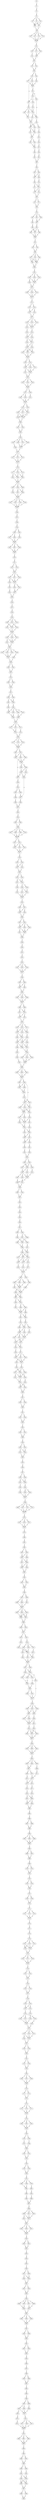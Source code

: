 strict digraph  {
	S0 -> S1 [ label = C ];
	S1 -> S2 [ label = G ];
	S2 -> S3 [ label = C ];
	S3 -> S4 [ label = T ];
	S3 -> S5 [ label = A ];
	S3 -> S6 [ label = C ];
	S4 -> S7 [ label = G ];
	S4 -> S8 [ label = A ];
	S5 -> S8 [ label = A ];
	S6 -> S7 [ label = G ];
	S6 -> S8 [ label = A ];
	S7 -> S9 [ label = T ];
	S8 -> S9 [ label = T ];
	S9 -> S10 [ label = G ];
	S9 -> S11 [ label = T ];
	S9 -> S12 [ label = A ];
	S9 -> S13 [ label = C ];
	S10 -> S14 [ label = G ];
	S11 -> S14 [ label = G ];
	S12 -> S14 [ label = G ];
	S13 -> S14 [ label = G ];
	S14 -> S15 [ label = A ];
	S15 -> S16 [ label = A ];
	S15 -> S17 [ label = T ];
	S15 -> S18 [ label = G ];
	S16 -> S19 [ label = T ];
	S17 -> S20 [ label = C ];
	S18 -> S20 [ label = C ];
	S19 -> S21 [ label = T ];
	S20 -> S21 [ label = T ];
	S21 -> S22 [ label = G ];
	S21 -> S23 [ label = T ];
	S22 -> S24 [ label = G ];
	S23 -> S24 [ label = G ];
	S24 -> S25 [ label = G ];
	S24 -> S26 [ label = C ];
	S25 -> S27 [ label = G ];
	S25 -> S28 [ label = C ];
	S26 -> S29 [ label = A ];
	S27 -> S30 [ label = A ];
	S28 -> S31 [ label = A ];
	S28 -> S30 [ label = A ];
	S29 -> S30 [ label = A ];
	S30 -> S32 [ label = A ];
	S31 -> S33 [ label = A ];
	S32 -> S34 [ label = G ];
	S32 -> S35 [ label = A ];
	S33 -> S36 [ label = T ];
	S33 -> S37 [ label = C ];
	S33 -> S38 [ label = G ];
	S34 -> S31 [ label = A ];
	S34 -> S39 [ label = T ];
	S35 -> S40 [ label = A ];
	S36 -> S41 [ label = C ];
	S37 -> S41 [ label = C ];
	S38 -> S40 [ label = A ];
	S38 -> S42 [ label = G ];
	S39 -> S43 [ label = C ];
	S40 -> S44 [ label = C ];
	S41 -> S45 [ label = A ];
	S42 -> S45 [ label = A ];
	S43 -> S38 [ label = G ];
	S44 -> S46 [ label = C ];
	S44 -> S47 [ label = G ];
	S45 -> S48 [ label = A ];
	S45 -> S47 [ label = G ];
	S46 -> S49 [ label = T ];
	S47 -> S50 [ label = G ];
	S47 -> S51 [ label = A ];
	S48 -> S50 [ label = G ];
	S49 -> S52 [ label = T ];
	S50 -> S53 [ label = C ];
	S51 -> S53 [ label = C ];
	S52 -> S54 [ label = G ];
	S53 -> S55 [ label = T ];
	S53 -> S56 [ label = C ];
	S54 -> S57 [ label = G ];
	S55 -> S58 [ label = A ];
	S56 -> S58 [ label = A ];
	S57 -> S59 [ label = G ];
	S58 -> S60 [ label = A ];
	S59 -> S61 [ label = A ];
	S60 -> S62 [ label = G ];
	S61 -> S63 [ label = T ];
	S62 -> S63 [ label = T ];
	S63 -> S64 [ label = T ];
	S64 -> S65 [ label = T ];
	S64 -> S66 [ label = C ];
	S65 -> S67 [ label = T ];
	S66 -> S68 [ label = A ];
	S66 -> S67 [ label = T ];
	S67 -> S69 [ label = C ];
	S68 -> S70 [ label = A ];
	S69 -> S71 [ label = C ];
	S69 -> S72 [ label = G ];
	S70 -> S72 [ label = G ];
	S71 -> S73 [ label = C ];
	S72 -> S74 [ label = A ];
	S72 -> S73 [ label = C ];
	S73 -> S75 [ label = T ];
	S74 -> S75 [ label = T ];
	S75 -> S76 [ label = G ];
	S75 -> S77 [ label = T ];
	S76 -> S78 [ label = G ];
	S77 -> S78 [ label = G ];
	S78 -> S79 [ label = T ];
	S79 -> S80 [ label = T ];
	S79 -> S81 [ label = C ];
	S79 -> S82 [ label = G ];
	S80 -> S83 [ label = G ];
	S81 -> S84 [ label = A ];
	S82 -> S83 [ label = G ];
	S83 -> S85 [ label = G ];
	S84 -> S86 [ label = A ];
	S85 -> S87 [ label = C ];
	S85 -> S88 [ label = G ];
	S85 -> S89 [ label = A ];
	S86 -> S87 [ label = C ];
	S87 -> S90 [ label = A ];
	S88 -> S90 [ label = A ];
	S89 -> S90 [ label = A ];
	S90 -> S91 [ label = T ];
	S91 -> S92 [ label = T ];
	S91 -> S93 [ label = C ];
	S92 -> S94 [ label = G ];
	S93 -> S94 [ label = G ];
	S94 -> S95 [ label = G ];
	S94 -> S96 [ label = A ];
	S94 -> S97 [ label = C ];
	S95 -> S98 [ label = T ];
	S95 -> S99 [ label = C ];
	S96 -> S98 [ label = T ];
	S97 -> S98 [ label = T ];
	S97 -> S99 [ label = C ];
	S98 -> S100 [ label = G ];
	S99 -> S100 [ label = G ];
	S100 -> S101 [ label = G ];
	S101 -> S102 [ label = A ];
	S101 -> S103 [ label = C ];
	S101 -> S104 [ label = T ];
	S102 -> S105 [ label = C ];
	S103 -> S106 [ label = A ];
	S103 -> S105 [ label = C ];
	S104 -> S105 [ label = C ];
	S105 -> S107 [ label = A ];
	S106 -> S107 [ label = A ];
	S107 -> S108 [ label = A ];
	S107 -> S109 [ label = C ];
	S107 -> S110 [ label = G ];
	S108 -> S111 [ label = G ];
	S109 -> S111 [ label = G ];
	S110 -> S111 [ label = G ];
	S111 -> S112 [ label = A ];
	S112 -> S113 [ label = T ];
	S112 -> S114 [ label = C ];
	S113 -> S115 [ label = C ];
	S114 -> S116 [ label = A ];
	S114 -> S115 [ label = C ];
	S115 -> S117 [ label = T ];
	S116 -> S117 [ label = T ];
	S117 -> S118 [ label = C ];
	S117 -> S119 [ label = G ];
	S117 -> S120 [ label = T ];
	S118 -> S121 [ label = A ];
	S118 -> S122 [ label = T ];
	S119 -> S121 [ label = A ];
	S120 -> S121 [ label = A ];
	S121 -> S123 [ label = A ];
	S122 -> S124 [ label = T ];
	S123 -> S125 [ label = T ];
	S123 -> S126 [ label = C ];
	S124 -> S125 [ label = T ];
	S125 -> S127 [ label = G ];
	S125 -> S128 [ label = A ];
	S126 -> S127 [ label = G ];
	S127 -> S129 [ label = A ];
	S127 -> S130 [ label = C ];
	S128 -> S129 [ label = A ];
	S129 -> S131 [ label = A ];
	S129 -> S132 [ label = T ];
	S129 -> S133 [ label = C ];
	S130 -> S131 [ label = A ];
	S130 -> S132 [ label = T ];
	S131 -> S134 [ label = G ];
	S132 -> S134 [ label = G ];
	S133 -> S134 [ label = G ];
	S134 -> S135 [ label = G ];
	S134 -> S136 [ label = A ];
	S135 -> S137 [ label = A ];
	S135 -> S138 [ label = C ];
	S135 -> S139 [ label = G ];
	S136 -> S139 [ label = G ];
	S137 -> S140 [ label = A ];
	S138 -> S140 [ label = A ];
	S139 -> S141 [ label = C ];
	S139 -> S140 [ label = A ];
	S140 -> S142 [ label = A ];
	S141 -> S142 [ label = A ];
	S142 -> S143 [ label = C ];
	S142 -> S144 [ label = A ];
	S142 -> S145 [ label = T ];
	S143 -> S146 [ label = C ];
	S144 -> S146 [ label = C ];
	S145 -> S146 [ label = C ];
	S146 -> S147 [ label = G ];
	S146 -> S148 [ label = C ];
	S147 -> S149 [ label = C ];
	S147 -> S150 [ label = A ];
	S148 -> S151 [ label = G ];
	S149 -> S152 [ label = A ];
	S150 -> S152 [ label = A ];
	S151 -> S152 [ label = A ];
	S152 -> S153 [ label = C ];
	S152 -> S154 [ label = A ];
	S153 -> S155 [ label = A ];
	S153 -> S156 [ label = G ];
	S153 -> S157 [ label = T ];
	S154 -> S155 [ label = A ];
	S155 -> S158 [ label = C ];
	S155 -> S159 [ label = T ];
	S156 -> S159 [ label = T ];
	S156 -> S158 [ label = C ];
	S157 -> S158 [ label = C ];
	S158 -> S160 [ label = T ];
	S159 -> S160 [ label = T ];
	S160 -> S161 [ label = A ];
	S160 -> S162 [ label = C ];
	S161 -> S163 [ label = A ];
	S162 -> S163 [ label = A ];
	S163 -> S164 [ label = C ];
	S164 -> S165 [ label = A ];
	S164 -> S166 [ label = G ];
	S164 -> S167 [ label = T ];
	S164 -> S168 [ label = C ];
	S165 -> S169 [ label = T ];
	S166 -> S170 [ label = C ];
	S167 -> S170 [ label = C ];
	S168 -> S170 [ label = C ];
	S169 -> S171 [ label = T ];
	S170 -> S171 [ label = T ];
	S171 -> S172 [ label = G ];
	S171 -> S173 [ label = T ];
	S171 -> S174 [ label = A ];
	S172 -> S175 [ label = G ];
	S173 -> S175 [ label = G ];
	S174 -> S175 [ label = G ];
	S175 -> S176 [ label = C ];
	S176 -> S177 [ label = C ];
	S176 -> S178 [ label = T ];
	S176 -> S179 [ label = G ];
	S177 -> S180 [ label = T ];
	S177 -> S181 [ label = G ];
	S178 -> S180 [ label = T ];
	S178 -> S182 [ label = C ];
	S179 -> S182 [ label = C ];
	S180 -> S183 [ label = T ];
	S181 -> S183 [ label = T ];
	S182 -> S183 [ label = T ];
	S183 -> S184 [ label = G ];
	S183 -> S185 [ label = C ];
	S183 -> S186 [ label = A ];
	S184 -> S187 [ label = A ];
	S184 -> S188 [ label = C ];
	S185 -> S189 [ label = G ];
	S186 -> S188 [ label = C ];
	S187 -> S190 [ label = T ];
	S188 -> S190 [ label = T ];
	S189 -> S190 [ label = T ];
	S190 -> S191 [ label = T ];
	S190 -> S192 [ label = A ];
	S190 -> S193 [ label = G ];
	S190 -> S194 [ label = C ];
	S191 -> S195 [ label = T ];
	S192 -> S195 [ label = T ];
	S193 -> S195 [ label = T ];
	S194 -> S195 [ label = T ];
	S195 -> S196 [ label = G ];
	S196 -> S197 [ label = G ];
	S197 -> S198 [ label = C ];
	S198 -> S199 [ label = A ];
	S199 -> S200 [ label = G ];
	S199 -> S201 [ label = A ];
	S200 -> S202 [ label = T ];
	S200 -> S203 [ label = C ];
	S201 -> S204 [ label = G ];
	S202 -> S205 [ label = T ];
	S203 -> S205 [ label = T ];
	S204 -> S205 [ label = T ];
	S205 -> S206 [ label = A ];
	S205 -> S207 [ label = C ];
	S205 -> S208 [ label = G ];
	S206 -> S209 [ label = A ];
	S207 -> S209 [ label = A ];
	S208 -> S209 [ label = A ];
	S209 -> S210 [ label = T ];
	S210 -> S211 [ label = G ];
	S211 -> S212 [ label = A ];
	S211 -> S213 [ label = C ];
	S212 -> S214 [ label = G ];
	S213 -> S214 [ label = G ];
	S214 -> S215 [ label = A ];
	S214 -> S216 [ label = G ];
	S214 -> S217 [ label = C ];
	S215 -> S218 [ label = A ];
	S215 -> S219 [ label = G ];
	S216 -> S218 [ label = A ];
	S217 -> S218 [ label = A ];
	S218 -> S220 [ label = G ];
	S218 -> S221 [ label = A ];
	S219 -> S222 [ label = C ];
	S220 -> S223 [ label = G ];
	S221 -> S223 [ label = G ];
	S222 -> S224 [ label = A ];
	S223 -> S225 [ label = T ];
	S224 -> S225 [ label = T ];
	S225 -> S226 [ label = A ];
	S226 -> S227 [ label = C ];
	S227 -> S228 [ label = A ];
	S228 -> S229 [ label = C ];
	S229 -> S230 [ label = A ];
	S229 -> S231 [ label = G ];
	S229 -> S232 [ label = C ];
	S230 -> S233 [ label = C ];
	S231 -> S234 [ label = T ];
	S231 -> S235 [ label = A ];
	S232 -> S233 [ label = C ];
	S233 -> S236 [ label = T ];
	S234 -> S236 [ label = T ];
	S235 -> S236 [ label = T ];
	S236 -> S237 [ label = G ];
	S236 -> S238 [ label = T ];
	S236 -> S239 [ label = C ];
	S237 -> S240 [ label = A ];
	S238 -> S240 [ label = A ];
	S238 -> S241 [ label = C ];
	S239 -> S240 [ label = A ];
	S240 -> S242 [ label = A ];
	S241 -> S242 [ label = A ];
	S242 -> S243 [ label = T ];
	S242 -> S244 [ label = G ];
	S242 -> S245 [ label = C ];
	S242 -> S246 [ label = A ];
	S243 -> S247 [ label = A ];
	S244 -> S247 [ label = A ];
	S245 -> S247 [ label = A ];
	S246 -> S248 [ label = G ];
	S247 -> S249 [ label = T ];
	S248 -> S249 [ label = T ];
	S249 -> S250 [ label = T ];
	S249 -> S251 [ label = C ];
	S250 -> S252 [ label = C ];
	S251 -> S252 [ label = C ];
	S252 -> S253 [ label = T ];
	S253 -> S254 [ label = G ];
	S253 -> S255 [ label = C ];
	S254 -> S256 [ label = G ];
	S255 -> S256 [ label = G ];
	S256 -> S257 [ label = A ];
	S257 -> S258 [ label = A ];
	S257 -> S259 [ label = G ];
	S258 -> S260 [ label = G ];
	S259 -> S261 [ label = C ];
	S259 -> S260 [ label = G ];
	S260 -> S262 [ label = A ];
	S261 -> S263 [ label = G ];
	S262 -> S264 [ label = A ];
	S262 -> S265 [ label = T ];
	S262 -> S266 [ label = C ];
	S262 -> S267 [ label = G ];
	S263 -> S264 [ label = A ];
	S264 -> S268 [ label = A ];
	S265 -> S268 [ label = A ];
	S266 -> S269 [ label = C ];
	S267 -> S269 [ label = C ];
	S268 -> S270 [ label = T ];
	S269 -> S270 [ label = T ];
	S270 -> S271 [ label = T ];
	S270 -> S272 [ label = C ];
	S270 -> S273 [ label = G ];
	S271 -> S274 [ label = G ];
	S272 -> S275 [ label = A ];
	S273 -> S274 [ label = G ];
	S274 -> S276 [ label = G ];
	S275 -> S276 [ label = G ];
	S276 -> S277 [ label = A ];
	S276 -> S278 [ label = T ];
	S276 -> S279 [ label = C ];
	S277 -> S280 [ label = G ];
	S278 -> S280 [ label = G ];
	S279 -> S280 [ label = G ];
	S280 -> S281 [ label = G ];
	S280 -> S282 [ label = A ];
	S281 -> S283 [ label = T ];
	S282 -> S284 [ label = G ];
	S282 -> S283 [ label = T ];
	S282 -> S285 [ label = C ];
	S283 -> S286 [ label = G ];
	S284 -> S286 [ label = G ];
	S284 -> S287 [ label = G ];
	S285 -> S286 [ label = G ];
	S286 -> S288 [ label = G ];
	S286 -> S289 [ label = A ];
	S287 -> S290 [ label = G ];
	S288 -> S291 [ label = G ];
	S288 -> S292 [ label = C ];
	S289 -> S292 [ label = C ];
	S290 -> S293 [ label = A ];
	S291 -> S294 [ label = C ];
	S292 -> S287 [ label = G ];
	S292 -> S294 [ label = C ];
	S293 -> S295 [ label = A ];
	S293 -> S296 [ label = G ];
	S294 -> S297 [ label = A ];
	S295 -> S298 [ label = G ];
	S296 -> S297 [ label = A ];
	S297 -> S299 [ label = G ];
	S298 -> S300 [ label = C ];
	S299 -> S301 [ label = A ];
	S300 -> S301 [ label = A ];
	S301 -> S302 [ label = A ];
	S302 -> S303 [ label = G ];
	S303 -> S304 [ label = G ];
	S303 -> S305 [ label = A ];
	S304 -> S306 [ label = T ];
	S305 -> S306 [ label = T ];
	S306 -> S307 [ label = C ];
	S306 -> S308 [ label = T ];
	S306 -> S309 [ label = A ];
	S306 -> S310 [ label = G ];
	S307 -> S311 [ label = A ];
	S308 -> S311 [ label = A ];
	S309 -> S311 [ label = A ];
	S310 -> S311 [ label = A ];
	S311 -> S312 [ label = A ];
	S311 -> S313 [ label = C ];
	S312 -> S314 [ label = T ];
	S312 -> S315 [ label = G ];
	S312 -> S316 [ label = C ];
	S313 -> S316 [ label = C ];
	S314 -> S317 [ label = G ];
	S315 -> S317 [ label = G ];
	S316 -> S317 [ label = G ];
	S317 -> S318 [ label = A ];
	S318 -> S319 [ label = T ];
	S318 -> S320 [ label = C ];
	S319 -> S321 [ label = G ];
	S320 -> S322 [ label = C ];
	S320 -> S321 [ label = G ];
	S321 -> S323 [ label = A ];
	S322 -> S323 [ label = A ];
	S323 -> S324 [ label = G ];
	S323 -> S325 [ label = C ];
	S324 -> S326 [ label = A ];
	S324 -> S327 [ label = G ];
	S325 -> S326 [ label = A ];
	S326 -> S328 [ label = T ];
	S326 -> S329 [ label = C ];
	S327 -> S330 [ label = A ];
	S328 -> S331 [ label = T ];
	S328 -> S332 [ label = C ];
	S329 -> S332 [ label = C ];
	S330 -> S333 [ label = G ];
	S331 -> S334 [ label = A ];
	S332 -> S334 [ label = A ];
	S333 -> S334 [ label = A ];
	S334 -> S335 [ label = T ];
	S335 -> S336 [ label = T ];
	S335 -> S337 [ label = C ];
	S336 -> S338 [ label = G ];
	S337 -> S339 [ label = A ];
	S337 -> S338 [ label = G ];
	S338 -> S340 [ label = T ];
	S339 -> S340 [ label = T ];
	S340 -> S341 [ label = C ];
	S340 -> S342 [ label = G ];
	S341 -> S343 [ label = A ];
	S342 -> S344 [ label = G ];
	S342 -> S345 [ label = C ];
	S342 -> S343 [ label = A ];
	S343 -> S346 [ label = A ];
	S343 -> S347 [ label = C ];
	S344 -> S346 [ label = A ];
	S345 -> S346 [ label = A ];
	S346 -> S348 [ label = C ];
	S347 -> S348 [ label = C ];
	S348 -> S349 [ label = T ];
	S349 -> S350 [ label = G ];
	S350 -> S351 [ label = G ];
	S351 -> S352 [ label = G ];
	S352 -> S353 [ label = T ];
	S353 -> S354 [ label = A ];
	S353 -> S355 [ label = C ];
	S353 -> S356 [ label = G ];
	S354 -> S357 [ label = A ];
	S355 -> S357 [ label = A ];
	S356 -> S357 [ label = A ];
	S357 -> S358 [ label = A ];
	S358 -> S359 [ label = T ];
	S358 -> S360 [ label = C ];
	S359 -> S361 [ label = G ];
	S360 -> S362 [ label = C ];
	S360 -> S361 [ label = G ];
	S361 -> S363 [ label = A ];
	S362 -> S363 [ label = A ];
	S363 -> S364 [ label = A ];
	S363 -> S365 [ label = G ];
	S363 -> S366 [ label = C ];
	S364 -> S367 [ label = A ];
	S365 -> S367 [ label = A ];
	S366 -> S367 [ label = A ];
	S367 -> S368 [ label = C ];
	S367 -> S369 [ label = A ];
	S368 -> S370 [ label = A ];
	S368 -> S371 [ label = G ];
	S369 -> S370 [ label = A ];
	S370 -> S372 [ label = T ];
	S370 -> S373 [ label = C ];
	S371 -> S373 [ label = C ];
	S372 -> S374 [ label = T ];
	S373 -> S374 [ label = T ];
	S374 -> S375 [ label = G ];
	S374 -> S376 [ label = A ];
	S374 -> S377 [ label = T ];
	S375 -> S378 [ label = A ];
	S375 -> S379 [ label = G ];
	S375 -> S380 [ label = C ];
	S376 -> S379 [ label = G ];
	S377 -> S380 [ label = C ];
	S378 -> S381 [ label = A ];
	S379 -> S381 [ label = A ];
	S379 -> S382 [ label = C ];
	S380 -> S383 [ label = G ];
	S381 -> S384 [ label = G ];
	S381 -> S385 [ label = A ];
	S382 -> S385 [ label = A ];
	S383 -> S386 [ label = C ];
	S383 -> S384 [ label = G ];
	S384 -> S387 [ label = G ];
	S384 -> S388 [ label = C ];
	S385 -> S389 [ label = A ];
	S385 -> S388 [ label = C ];
	S386 -> S387 [ label = G ];
	S387 -> S390 [ label = A ];
	S388 -> S390 [ label = A ];
	S389 -> S391 [ label = G ];
	S390 -> S392 [ label = A ];
	S390 -> S393 [ label = G ];
	S390 -> S394 [ label = C ];
	S391 -> S395 [ label = T ];
	S392 -> S396 [ label = G ];
	S393 -> S396 [ label = G ];
	S394 -> S396 [ label = G ];
	S395 -> S397 [ label = T ];
	S396 -> S398 [ label = C ];
	S397 -> S398 [ label = C ];
	S398 -> S399 [ label = A ];
	S398 -> S400 [ label = C ];
	S398 -> S401 [ label = T ];
	S399 -> S402 [ label = G ];
	S400 -> S402 [ label = G ];
	S401 -> S402 [ label = G ];
	S402 -> S403 [ label = A ];
	S402 -> S404 [ label = G ];
	S403 -> S405 [ label = G ];
	S404 -> S406 [ label = A ];
	S404 -> S405 [ label = G ];
	S404 -> S407 [ label = A ];
	S405 -> S408 [ label = A ];
	S406 -> S408 [ label = A ];
	S407 -> S409 [ label = C ];
	S407 -> S410 [ label = G ];
	S407 -> S411 [ label = A ];
	S408 -> S412 [ label = A ];
	S409 -> S413 [ label = G ];
	S410 -> S414 [ label = A ];
	S410 -> S413 [ label = G ];
	S411 -> S413 [ label = G ];
	S411 -> S414 [ label = A ];
	S412 -> S407 [ label = A ];
	S412 -> S415 [ label = G ];
	S413 -> S416 [ label = T ];
	S413 -> S417 [ label = C ];
	S414 -> S418 [ label = A ];
	S415 -> S411 [ label = A ];
	S416 -> S419 [ label = T ];
	S417 -> S420 [ label = A ];
	S417 -> S419 [ label = T ];
	S418 -> S419 [ label = T ];
	S418 -> S421 [ label = G ];
	S419 -> S422 [ label = C ];
	S420 -> S422 [ label = C ];
	S421 -> S423 [ label = A ];
	S422 -> S424 [ label = A ];
	S422 -> S425 [ label = C ];
	S423 -> S425 [ label = C ];
	S424 -> S426 [ label = T ];
	S425 -> S427 [ label = A ];
	S425 -> S426 [ label = T ];
	S426 -> S428 [ label = C ];
	S427 -> S429 [ label = G ];
	S427 -> S428 [ label = C ];
	S428 -> S430 [ label = C ];
	S429 -> S431 [ label = A ];
	S430 -> S432 [ label = A ];
	S431 -> S433 [ label = C ];
	S432 -> S434 [ label = T ];
	S433 -> S434 [ label = T ];
	S434 -> S435 [ label = C ];
	S434 -> S436 [ label = T ];
	S435 -> S437 [ label = T ];
	S435 -> S438 [ label = G ];
	S435 -> S439 [ label = A ];
	S436 -> S438 [ label = G ];
	S437 -> S440 [ label = C ];
	S438 -> S441 [ label = T ];
	S438 -> S440 [ label = C ];
	S439 -> S442 [ label = G ];
	S440 -> S443 [ label = T ];
	S440 -> S444 [ label = A ];
	S440 -> S445 [ label = C ];
	S441 -> S445 [ label = C ];
	S442 -> S445 [ label = C ];
	S443 -> S446 [ label = A ];
	S444 -> S447 [ label = G ];
	S445 -> S446 [ label = A ];
	S446 -> S448 [ label = G ];
	S447 -> S448 [ label = G ];
	S448 -> S449 [ label = T ];
	S448 -> S450 [ label = C ];
	S449 -> S451 [ label = T ];
	S450 -> S451 [ label = T ];
	S451 -> S452 [ label = T ];
	S452 -> S453 [ label = C ];
	S453 -> S454 [ label = A ];
	S454 -> S455 [ label = A ];
	S455 -> S456 [ label = G ];
	S456 -> S457 [ label = G ];
	S457 -> S458 [ label = A ];
	S457 -> S459 [ label = T ];
	S458 -> S460 [ label = C ];
	S458 -> S461 [ label = T ];
	S459 -> S462 [ label = G ];
	S460 -> S463 [ label = C ];
	S461 -> S464 [ label = T ];
	S461 -> S465 [ label = G ];
	S462 -> S463 [ label = C ];
	S463 -> S466 [ label = C ];
	S464 -> S466 [ label = C ];
	S465 -> S467 [ label = G ];
	S466 -> S468 [ label = G ];
	S466 -> S469 [ label = A ];
	S467 -> S469 [ label = A ];
	S468 -> S470 [ label = A ];
	S468 -> S471 [ label = C ];
	S468 -> S472 [ label = T ];
	S469 -> S470 [ label = A ];
	S469 -> S471 [ label = C ];
	S470 -> S473 [ label = A ];
	S470 -> S474 [ label = G ];
	S471 -> S473 [ label = A ];
	S471 -> S475 [ label = C ];
	S472 -> S475 [ label = C ];
	S473 -> S476 [ label = G ];
	S474 -> S477 [ label = T ];
	S475 -> S478 [ label = C ];
	S476 -> S479 [ label = A ];
	S477 -> S479 [ label = A ];
	S478 -> S479 [ label = A ];
	S479 -> S480 [ label = T ];
	S479 -> S481 [ label = C ];
	S480 -> S482 [ label = T ];
	S480 -> S483 [ label = A ];
	S480 -> S484 [ label = C ];
	S481 -> S485 [ label = G ];
	S482 -> S486 [ label = A ];
	S482 -> S487 [ label = T ];
	S483 -> S486 [ label = A ];
	S484 -> S486 [ label = A ];
	S485 -> S488 [ label = G ];
	S486 -> S489 [ label = G ];
	S486 -> S490 [ label = C ];
	S487 -> S490 [ label = C ];
	S488 -> S490 [ label = C ];
	S489 -> S491 [ label = T ];
	S489 -> S492 [ label = C ];
	S490 -> S492 [ label = C ];
	S490 -> S491 [ label = T ];
	S491 -> S493 [ label = A ];
	S491 -> S494 [ label = C ];
	S492 -> S493 [ label = A ];
	S493 -> S495 [ label = C ];
	S493 -> S496 [ label = G ];
	S494 -> S497 [ label = T ];
	S495 -> S498 [ label = A ];
	S495 -> S499 [ label = C ];
	S496 -> S499 [ label = C ];
	S497 -> S499 [ label = C ];
	S498 -> S500 [ label = A ];
	S499 -> S501 [ label = T ];
	S499 -> S500 [ label = A ];
	S500 -> S502 [ label = G ];
	S501 -> S503 [ label = C ];
	S502 -> S504 [ label = T ];
	S502 -> S505 [ label = C ];
	S503 -> S505 [ label = C ];
	S503 -> S506 [ label = G ];
	S504 -> S507 [ label = T ];
	S505 -> S508 [ label = C ];
	S505 -> S509 [ label = A ];
	S506 -> S509 [ label = A ];
	S507 -> S510 [ label = T ];
	S508 -> S510 [ label = T ];
	S509 -> S511 [ label = A ];
	S509 -> S512 [ label = C ];
	S509 -> S510 [ label = T ];
	S510 -> S513 [ label = G ];
	S510 -> S514 [ label = C ];
	S511 -> S513 [ label = G ];
	S512 -> S514 [ label = C ];
	S513 -> S515 [ label = C ];
	S514 -> S516 [ label = G ];
	S514 -> S515 [ label = C ];
	S515 -> S517 [ label = C ];
	S516 -> S518 [ label = T ];
	S517 -> S519 [ label = T ];
	S517 -> S520 [ label = A ];
	S517 -> S521 [ label = G ];
	S518 -> S520 [ label = A ];
	S519 -> S522 [ label = G ];
	S520 -> S522 [ label = G ];
	S521 -> S523 [ label = T ];
	S521 -> S522 [ label = G ];
	S522 -> S524 [ label = T ];
	S523 -> S525 [ label = G ];
	S524 -> S526 [ label = C ];
	S524 -> S527 [ label = G ];
	S524 -> S528 [ label = T ];
	S525 -> S526 [ label = C ];
	S526 -> S529 [ label = C ];
	S526 -> S530 [ label = T ];
	S527 -> S531 [ label = A ];
	S527 -> S529 [ label = C ];
	S528 -> S529 [ label = C ];
	S529 -> S532 [ label = T ];
	S530 -> S533 [ label = G ];
	S531 -> S532 [ label = T ];
	S532 -> S534 [ label = G ];
	S532 -> S535 [ label = C ];
	S533 -> S534 [ label = G ];
	S534 -> S536 [ label = G ];
	S535 -> S536 [ label = G ];
	S536 -> S537 [ label = A ];
	S537 -> S538 [ label = T ];
	S537 -> S539 [ label = C ];
	S538 -> S540 [ label = C ];
	S539 -> S540 [ label = C ];
	S540 -> S541 [ label = T ];
	S541 -> S542 [ label = C ];
	S541 -> S543 [ label = G ];
	S542 -> S544 [ label = A ];
	S543 -> S544 [ label = A ];
	S544 -> S545 [ label = T ];
	S545 -> S546 [ label = C ];
	S545 -> S547 [ label = T ];
	S546 -> S548 [ label = G ];
	S547 -> S548 [ label = G ];
	S548 -> S549 [ label = A ];
	S549 -> S550 [ label = C ];
	S549 -> S551 [ label = T ];
	S550 -> S552 [ label = G ];
	S550 -> S553 [ label = T ];
	S551 -> S552 [ label = G ];
	S552 -> S554 [ label = C ];
	S553 -> S554 [ label = C ];
	S554 -> S555 [ label = C ];
	S555 -> S556 [ label = A ];
	S556 -> S557 [ label = T ];
	S557 -> S558 [ label = T ];
	S557 -> S559 [ label = C ];
	S558 -> S560 [ label = C ];
	S558 -> S561 [ label = G ];
	S559 -> S560 [ label = C ];
	S560 -> S562 [ label = A ];
	S561 -> S563 [ label = T ];
	S562 -> S564 [ label = A ];
	S562 -> S565 [ label = G ];
	S563 -> S566 [ label = T ];
	S564 -> S567 [ label = C ];
	S565 -> S567 [ label = C ];
	S566 -> S567 [ label = C ];
	S567 -> S568 [ label = C ];
	S568 -> S569 [ label = A ];
	S568 -> S570 [ label = T ];
	S568 -> S571 [ label = C ];
	S568 -> S572 [ label = G ];
	S569 -> S573 [ label = G ];
	S570 -> S573 [ label = G ];
	S571 -> S573 [ label = G ];
	S572 -> S573 [ label = G ];
	S573 -> S574 [ label = G ];
	S574 -> S575 [ label = T ];
	S574 -> S576 [ label = C ];
	S574 -> S577 [ label = A ];
	S575 -> S578 [ label = T ];
	S576 -> S578 [ label = T ];
	S577 -> S578 [ label = T ];
	S578 -> S579 [ label = C ];
	S579 -> S580 [ label = C ];
	S580 -> S581 [ label = A ];
	S581 -> S582 [ label = T ];
	S582 -> S583 [ label = T ];
	S582 -> S584 [ label = C ];
	S583 -> S585 [ label = A ];
	S584 -> S585 [ label = A ];
	S584 -> S586 [ label = C ];
	S585 -> S587 [ label = A ];
	S585 -> S588 [ label = G ];
	S586 -> S588 [ label = G ];
	S587 -> S589 [ label = C ];
	S588 -> S590 [ label = A ];
	S588 -> S589 [ label = C ];
	S589 -> S591 [ label = T ];
	S590 -> S591 [ label = T ];
	S591 -> S592 [ label = A ];
	S592 -> S593 [ label = T ];
	S592 -> S594 [ label = C ];
	S593 -> S595 [ label = G ];
	S594 -> S595 [ label = G ];
	S595 -> S596 [ label = A ];
	S596 -> S597 [ label = C ];
	S596 -> S598 [ label = A ];
	S597 -> S599 [ label = C ];
	S597 -> S600 [ label = A ];
	S598 -> S601 [ label = G ];
	S599 -> S602 [ label = T ];
	S600 -> S602 [ label = T ];
	S601 -> S602 [ label = T ];
	S602 -> S603 [ label = T ];
	S602 -> S604 [ label = G ];
	S602 -> S605 [ label = C ];
	S603 -> S606 [ label = C ];
	S604 -> S607 [ label = G ];
	S604 -> S606 [ label = C ];
	S605 -> S606 [ label = C ];
	S605 -> S607 [ label = G ];
	S606 -> S608 [ label = T ];
	S607 -> S608 [ label = T ];
	S608 -> S609 [ label = G ];
	S608 -> S610 [ label = C ];
	S609 -> S611 [ label = A ];
	S610 -> S611 [ label = A ];
	S611 -> S612 [ label = A ];
	S611 -> S613 [ label = C ];
	S612 -> S614 [ label = G ];
	S613 -> S615 [ label = T ];
	S614 -> S616 [ label = A ];
	S614 -> S617 [ label = T ];
	S614 -> S618 [ label = G ];
	S615 -> S619 [ label = C ];
	S616 -> S620 [ label = C ];
	S617 -> S621 [ label = T ];
	S618 -> S622 [ label = A ];
	S618 -> S620 [ label = C ];
	S619 -> S620 [ label = C ];
	S620 -> S623 [ label = A ];
	S620 -> S624 [ label = T ];
	S621 -> S624 [ label = T ];
	S622 -> S625 [ label = G ];
	S623 -> S626 [ label = G ];
	S624 -> S626 [ label = G ];
	S625 -> S626 [ label = G ];
	S626 -> S627 [ label = A ];
	S626 -> S628 [ label = G ];
	S627 -> S629 [ label = G ];
	S627 -> S630 [ label = A ];
	S628 -> S630 [ label = A ];
	S629 -> S631 [ label = A ];
	S629 -> S632 [ label = C ];
	S630 -> S633 [ label = G ];
	S630 -> S634 [ label = G ];
	S631 -> S635 [ label = A ];
	S632 -> S636 [ label = C ];
	S633 -> S637 [ label = T ];
	S634 -> S635 [ label = A ];
	S635 -> S638 [ label = C ];
	S636 -> S638 [ label = C ];
	S637 -> S639 [ label = G ];
	S638 -> S640 [ label = C ];
	S638 -> S641 [ label = T ];
	S639 -> S642 [ label = A ];
	S639 -> S643 [ label = G ];
	S639 -> S644 [ label = T ];
	S640 -> S637 [ label = T ];
	S641 -> S637 [ label = T ];
	S642 -> S645 [ label = A ];
	S642 -> S646 [ label = C ];
	S643 -> S645 [ label = A ];
	S644 -> S646 [ label = C ];
	S645 -> S647 [ label = T ];
	S645 -> S648 [ label = G ];
	S646 -> S649 [ label = C ];
	S647 -> S650 [ label = G ];
	S648 -> S650 [ label = G ];
	S649 -> S650 [ label = G ];
	S649 -> S651 [ label = C ];
	S650 -> S652 [ label = A ];
	S651 -> S653 [ label = C ];
	S652 -> S654 [ label = T ];
	S652 -> S655 [ label = G ];
	S652 -> S656 [ label = C ];
	S653 -> S655 [ label = G ];
	S654 -> S657 [ label = G ];
	S655 -> S657 [ label = G ];
	S656 -> S657 [ label = G ];
	S657 -> S658 [ label = A ];
	S658 -> S659 [ label = A ];
	S658 -> S660 [ label = G ];
	S658 -> S661 [ label = C ];
	S659 -> S662 [ label = G ];
	S660 -> S662 [ label = G ];
	S661 -> S662 [ label = G ];
	S662 -> S663 [ label = A ];
	S663 -> S664 [ label = G ];
	S663 -> S665 [ label = T ];
	S663 -> S666 [ label = C ];
	S664 -> S667 [ label = A ];
	S665 -> S667 [ label = A ];
	S666 -> S668 [ label = C ];
	S667 -> S669 [ label = A ];
	S667 -> S670 [ label = T ];
	S668 -> S671 [ label = G ];
	S669 -> S672 [ label = A ];
	S670 -> S673 [ label = G ];
	S671 -> S673 [ label = G ];
	S672 -> S674 [ label = C ];
	S673 -> S675 [ label = A ];
	S673 -> S674 [ label = C ];
	S674 -> S676 [ label = T ];
	S675 -> S677 [ label = G ];
	S676 -> S678 [ label = C ];
	S677 -> S679 [ label = G ];
	S678 -> S680 [ label = A ];
	S678 -> S681 [ label = G ];
	S679 -> S680 [ label = A ];
	S680 -> S682 [ label = A ];
	S680 -> S683 [ label = G ];
	S681 -> S682 [ label = A ];
	S682 -> S684 [ label = C ];
	S683 -> S684 [ label = C ];
	S684 -> S685 [ label = A ];
	S685 -> S686 [ label = A ];
	S686 -> S687 [ label = T ];
	S686 -> S688 [ label = C ];
	S687 -> S689 [ label = G ];
	S688 -> S689 [ label = G ];
	S689 -> S690 [ label = C ];
	S690 -> S691 [ label = A ];
	S690 -> S692 [ label = T ];
	S690 -> S693 [ label = C ];
	S691 -> S694 [ label = A ];
	S692 -> S694 [ label = A ];
	S693 -> S694 [ label = A ];
	S694 -> S695 [ label = A ];
	S695 -> S696 [ label = G ];
	S695 -> S697 [ label = A ];
	S696 -> S698 [ label = T ];
	S697 -> S698 [ label = T ];
	S698 -> S699 [ label = A ];
	S699 -> S700 [ label = T ];
	S699 -> S701 [ label = C ];
	S700 -> S702 [ label = G ];
	S701 -> S702 [ label = G ];
	S702 -> S703 [ label = C ];
	S703 -> S704 [ label = C ];
	S703 -> S705 [ label = G ];
	S704 -> S706 [ label = A ];
	S705 -> S706 [ label = A ];
	S706 -> S707 [ label = T ];
	S707 -> S708 [ label = C ];
	S707 -> S709 [ label = A ];
	S708 -> S710 [ label = T ];
	S709 -> S710 [ label = T ];
	S710 -> S711 [ label = C ];
	S711 -> S712 [ label = T ];
	S711 -> S713 [ label = C ];
	S711 -> S714 [ label = G ];
	S712 -> S715 [ label = A ];
	S713 -> S715 [ label = A ];
	S714 -> S715 [ label = A ];
	S715 -> S716 [ label = T ];
	S716 -> S717 [ label = G ];
	S717 -> S718 [ label = G ];
	S718 -> S719 [ label = C ];
	S719 -> S720 [ label = C ];
	S719 -> S721 [ label = T ];
	S719 -> S722 [ label = G ];
	S720 -> S723 [ label = C ];
	S720 -> S724 [ label = A ];
	S721 -> S723 [ label = C ];
	S722 -> S723 [ label = C ];
	S722 -> S724 [ label = A ];
	S723 -> S725 [ label = G ];
	S724 -> S725 [ label = G ];
	S725 -> S726 [ label = A ];
	S725 -> S727 [ label = G ];
	S725 -> S728 [ label = C ];
	S726 -> S729 [ label = A ];
	S727 -> S729 [ label = A ];
	S728 -> S729 [ label = A ];
	S729 -> S730 [ label = A ];
	S730 -> S731 [ label = A ];
	S730 -> S732 [ label = G ];
	S731 -> S733 [ label = A ];
	S732 -> S733 [ label = A ];
	S733 -> S734 [ label = T ];
	S734 -> S735 [ label = T ];
	S734 -> S736 [ label = C ];
	S735 -> S737 [ label = G ];
	S736 -> S737 [ label = G ];
	S737 -> S738 [ label = G ];
	S738 -> S739 [ label = A ];
	S738 -> S740 [ label = C ];
	S739 -> S741 [ label = G ];
	S740 -> S742 [ label = A ];
	S740 -> S741 [ label = G ];
	S741 -> S743 [ label = C ];
	S742 -> S744 [ label = G ];
	S743 -> S745 [ label = A ];
	S743 -> S746 [ label = C ];
	S743 -> S747 [ label = G ];
	S744 -> S748 [ label = T ];
	S745 -> S749 [ label = A ];
	S746 -> S750 [ label = C ];
	S747 -> S750 [ label = C ];
	S748 -> S750 [ label = C ];
	S749 -> S751 [ label = G ];
	S750 -> S751 [ label = G ];
	S751 -> S752 [ label = A ];
	S751 -> S753 [ label = C ];
	S751 -> S754 [ label = G ];
	S752 -> S755 [ label = G ];
	S753 -> S756 [ label = A ];
	S753 -> S755 [ label = G ];
	S754 -> S755 [ label = G ];
	S755 -> S757 [ label = T ];
	S756 -> S757 [ label = T ];
	S757 -> S758 [ label = G ];
	S757 -> S759 [ label = C ];
	S758 -> S760 [ label = T ];
	S759 -> S760 [ label = T ];
	S760 -> S761 [ label = A ];
	S761 -> S762 [ label = T ];
	S761 -> S763 [ label = C ];
	S762 -> S764 [ label = G ];
	S763 -> S764 [ label = G ];
	S764 -> S765 [ label = C ];
	S765 -> S766 [ label = C ];
	S765 -> S767 [ label = T ];
	S765 -> S768 [ label = G ];
	S766 -> S769 [ label = C ];
	S767 -> S769 [ label = C ];
	S768 -> S769 [ label = C ];
	S769 -> S770 [ label = T ];
	S770 -> S771 [ label = T ];
	S770 -> S772 [ label = G ];
	S771 -> S773 [ label = C ];
	S772 -> S773 [ label = C ];
	S773 -> S774 [ label = C ];
	S774 -> S775 [ label = A ];
	S774 -> S776 [ label = G ];
	S774 -> S777 [ label = C ];
	S775 -> S778 [ label = G ];
	S776 -> S778 [ label = G ];
	S777 -> S778 [ label = G ];
	S778 -> S779 [ label = A ];
	S779 -> S780 [ label = A ];
	S779 -> S781 [ label = G ];
	S779 -> S782 [ label = C ];
	S780 -> S783 [ label = G ];
	S781 -> S783 [ label = G ];
	S782 -> S783 [ label = G ];
	S783 -> S784 [ label = A ];
	S784 -> S785 [ label = C ];
	S784 -> S786 [ label = T ];
	S785 -> S787 [ label = C ];
	S786 -> S788 [ label = T ];
	S787 -> S789 [ label = T ];
	S788 -> S789 [ label = T ];
	S789 -> S790 [ label = G ];
	S789 -> S791 [ label = C ];
	S790 -> S792 [ label = G ];
	S791 -> S792 [ label = G ];
	S792 -> S793 [ label = T ];
	S793 -> S794 [ label = T ];
	S793 -> S795 [ label = G ];
	S794 -> S796 [ label = G ];
	S795 -> S796 [ label = G ];
	S796 -> S797 [ label = A ];
	S797 -> S798 [ label = A ];
	S797 -> S799 [ label = C ];
	S797 -> S800 [ label = G ];
	S798 -> S801 [ label = G ];
	S799 -> S802 [ label = C ];
	S800 -> S801 [ label = G ];
	S801 -> S803 [ label = T ];
	S802 -> S804 [ label = G ];
	S803 -> S805 [ label = G ];
	S804 -> S806 [ label = C ];
	S805 -> S807 [ label = A ];
	S806 -> S807 [ label = A ];
	S807 -> S808 [ label = A ];
	S808 -> S809 [ label = C ];
	S808 -> S810 [ label = G ];
	S808 -> S811 [ label = A ];
	S809 -> S812 [ label = C ];
	S809 -> S813 [ label = G ];
	S810 -> S812 [ label = C ];
	S811 -> S812 [ label = C ];
	S812 -> S814 [ label = C ];
	S813 -> S814 [ label = C ];
	S814 -> S815 [ label = C ];
	S814 -> S816 [ label = A ];
	S814 -> S817 [ label = T ];
	S815 -> S818 [ label = A ];
	S816 -> S818 [ label = A ];
	S817 -> S818 [ label = A ];
	S818 -> S819 [ label = A ];
	S819 -> S820 [ label = A ];
	S819 -> S821 [ label = G ];
	S820 -> S822 [ label = A ];
	S821 -> S822 [ label = A ];
	S822 -> S823 [ label = T ];
	S823 -> S824 [ label = G ];
	S824 -> S825 [ label = G ];
	S825 -> S826 [ label = T ];
	S826 -> S827 [ label = C ];
	S826 -> S828 [ label = G ];
	S827 -> S829 [ label = A ];
	S827 -> S830 [ label = C ];
	S828 -> S829 [ label = A ];
	S829 -> S831 [ label = T ];
	S830 -> S831 [ label = T ];
	S831 -> S832 [ label = G ];
	S831 -> S833 [ label = C ];
	S832 -> S834 [ label = A ];
	S833 -> S834 [ label = A ];
	S834 -> S835 [ label = C ];
	S835 -> S836 [ label = A ];
	S835 -> S837 [ label = T ];
	S835 -> S838 [ label = C ];
	S835 -> S839 [ label = G ];
	S836 -> S840 [ label = G ];
	S837 -> S841 [ label = A ];
	S838 -> S841 [ label = A ];
	S839 -> S840 [ label = G ];
	S840 -> S842 [ label = T ];
	S841 -> S842 [ label = T ];
	S842 -> S843 [ label = G ];
	S842 -> S844 [ label = A ];
	S842 -> S845 [ label = C ];
	S843 -> S846 [ label = T ];
	S844 -> S846 [ label = T ];
	S845 -> S846 [ label = T ];
	S846 -> S847 [ label = T ];
	S847 -> S848 [ label = T ];
	S847 -> S849 [ label = C ];
	S848 -> S850 [ label = G ];
	S849 -> S850 [ label = G ];
	S850 -> S851 [ label = C ];
	S851 -> S852 [ label = T ];
	S851 -> S853 [ label = C ];
	S852 -> S854 [ label = T ];
	S853 -> S854 [ label = T ];
	S854 -> S855 [ label = G ];
	S855 -> S856 [ label = C ];
	S856 -> S857 [ label = C ];
	S857 -> S858 [ label = T ];
	S858 -> S859 [ label = C ];
	S858 -> S860 [ label = G ];
	S859 -> S861 [ label = A ];
	S860 -> S861 [ label = A ];
	S861 -> S862 [ label = T ];
	S862 -> S863 [ label = G ];
	S863 -> S864 [ label = G ];
	S864 -> S865 [ label = G ];
	S864 -> S866 [ label = C ];
	S865 -> S867 [ label = G ];
	S865 -> S868 [ label = A ];
	S866 -> S869 [ label = C ];
	S867 -> S870 [ label = A ];
	S867 -> S871 [ label = C ];
	S868 -> S871 [ label = C ];
	S869 -> S871 [ label = C ];
	S870 -> S872 [ label = A ];
	S871 -> S873 [ label = G ];
	S872 -> S874 [ label = A ];
	S873 -> S875 [ label = G ];
	S873 -> S876 [ label = C ];
	S873 -> S877 [ label = T ];
	S874 -> S878 [ label = G ];
	S875 -> S878 [ label = G ];
	S876 -> S878 [ label = G ];
	S877 -> S878 [ label = G ];
	S878 -> S879 [ label = G ];
	S879 -> S880 [ label = A ];
	S879 -> S881 [ label = G ];
	S879 -> S882 [ label = C ];
	S880 -> S883 [ label = A ];
	S881 -> S883 [ label = A ];
	S882 -> S883 [ label = A ];
	S883 -> S884 [ label = T ];
	S884 -> S885 [ label = G ];
	S885 -> S886 [ label = A ];
	S885 -> S887 [ label = G ];
	S886 -> S888 [ label = A ];
	S887 -> S888 [ label = A ];
	S888 -> S889 [ label = G ];
	S888 -> S890 [ label = C ];
	S889 -> S891 [ label = A ];
	S890 -> S892 [ label = C ];
	S891 -> S893 [ label = G ];
	S891 -> S894 [ label = A ];
	S892 -> S894 [ label = A ];
	S893 -> S895 [ label = G ];
	S893 -> S896 [ label = A ];
	S894 -> S896 [ label = A ];
	S894 -> S895 [ label = G ];
	S895 -> S897 [ label = G ];
	S896 -> S897 [ label = G ];
	S897 -> S898 [ label = T ];
	S897 -> S899 [ label = C ];
	S898 -> S900 [ label = G ];
	S899 -> S900 [ label = G ];
}
